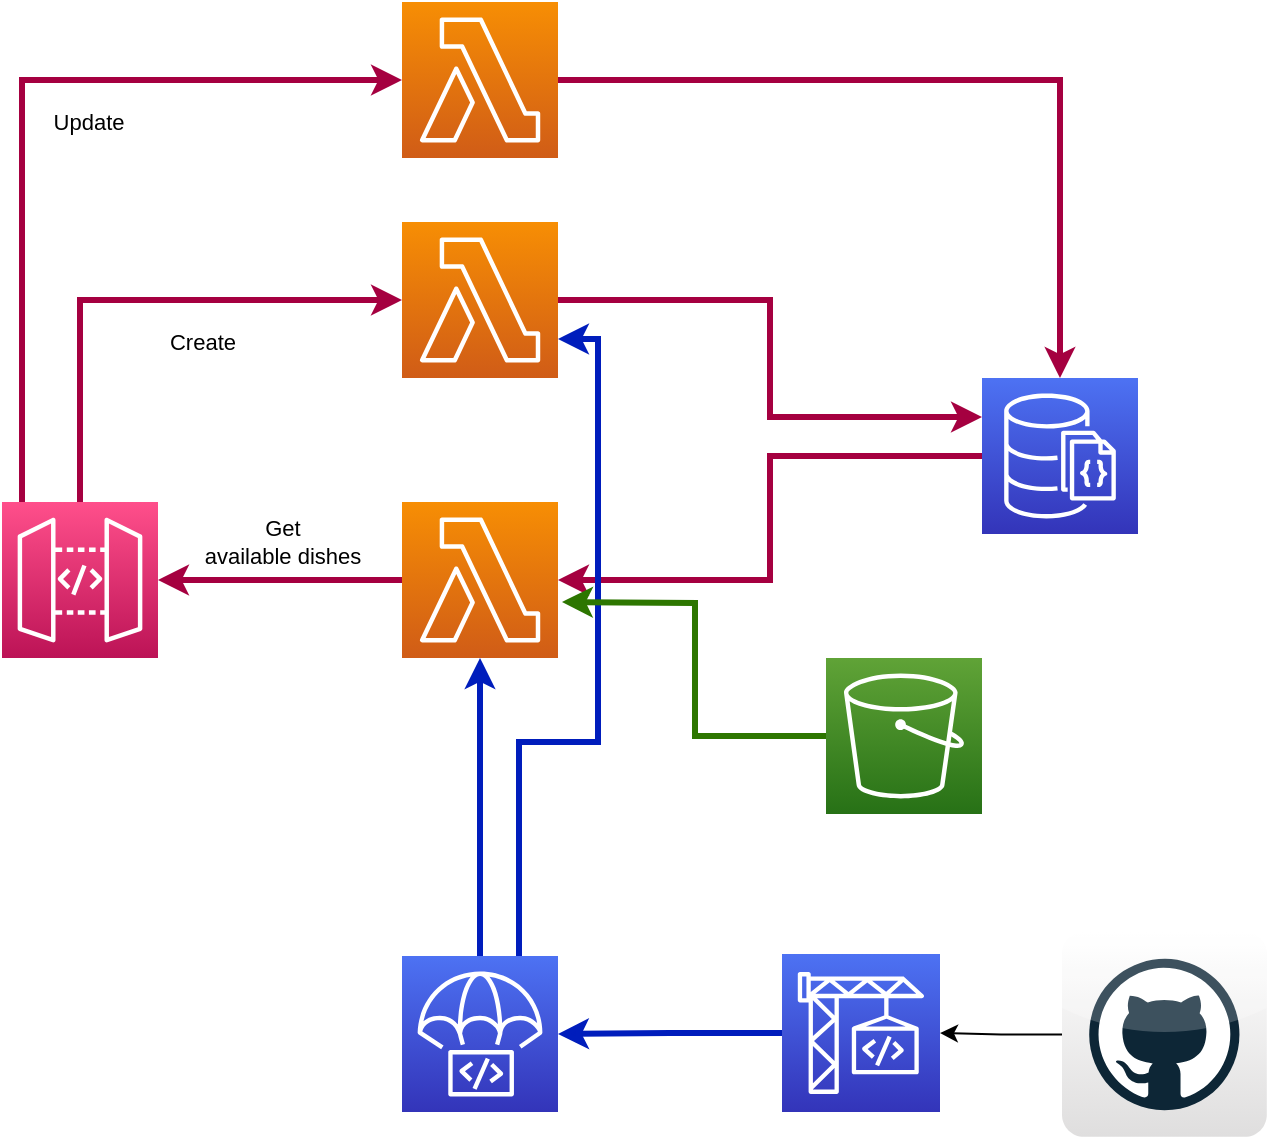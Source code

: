 <mxfile version="21.6.8" type="device">
  <diagram name="Page-1" id="_oYMEHkwRcWxlqFGqRjc">
    <mxGraphModel dx="1418" dy="820" grid="1" gridSize="10" guides="1" tooltips="1" connect="1" arrows="1" fold="1" page="1" pageScale="1" pageWidth="850" pageHeight="1100" math="0" shadow="0">
      <root>
        <mxCell id="0" />
        <mxCell id="1" parent="0" />
        <mxCell id="NsSEgxiAJ_vVk77BLgUb-2" value="Update" style="edgeStyle=orthogonalEdgeStyle;rounded=0;orthogonalLoop=1;jettySize=auto;html=1;entryX=0;entryY=0.5;entryDx=0;entryDy=0;entryPerimeter=0;fillColor=#d80073;strokeColor=#A50040;strokeWidth=3;" parent="1" target="NsSEgxiAJ_vVk77BLgUb-1" edge="1">
          <mxGeometry x="0.237" y="-21" relative="1" as="geometry">
            <mxPoint as="offset" />
            <mxPoint x="180" y="330" as="sourcePoint" />
            <mxPoint x="380" y="229" as="targetPoint" />
            <Array as="points">
              <mxPoint x="180" y="330" />
              <mxPoint x="180" y="109" />
            </Array>
          </mxGeometry>
        </mxCell>
        <mxCell id="Ii5D9ixMzTiKQ-LlKIW6-4" value="Get &lt;br&gt;available dishes" style="edgeStyle=orthogonalEdgeStyle;rounded=0;orthogonalLoop=1;jettySize=auto;html=1;exitX=1;exitY=0.5;exitDx=0;exitDy=0;exitPerimeter=0;entryX=0;entryY=0.5;entryDx=0;entryDy=0;entryPerimeter=0;startArrow=classic;startFill=1;endArrow=none;endFill=0;fillColor=#d80073;strokeColor=#A50040;strokeWidth=3;" parent="1" source="Ii5D9ixMzTiKQ-LlKIW6-2" target="Ii5D9ixMzTiKQ-LlKIW6-3" edge="1">
          <mxGeometry x="0.016" y="19" relative="1" as="geometry">
            <mxPoint as="offset" />
          </mxGeometry>
        </mxCell>
        <mxCell id="Ii5D9ixMzTiKQ-LlKIW6-9" value="Create" style="edgeStyle=orthogonalEdgeStyle;rounded=0;orthogonalLoop=1;jettySize=auto;html=1;exitX=0.5;exitY=0;exitDx=0;exitDy=0;exitPerimeter=0;entryX=0;entryY=0.5;entryDx=0;entryDy=0;entryPerimeter=0;fillColor=#d80073;strokeColor=#A50040;strokeWidth=3;" parent="1" source="Ii5D9ixMzTiKQ-LlKIW6-2" target="Ii5D9ixMzTiKQ-LlKIW6-7" edge="1">
          <mxGeometry x="0.237" y="-21" relative="1" as="geometry">
            <mxPoint as="offset" />
          </mxGeometry>
        </mxCell>
        <mxCell id="Ii5D9ixMzTiKQ-LlKIW6-6" style="edgeStyle=orthogonalEdgeStyle;rounded=0;orthogonalLoop=1;jettySize=auto;html=1;exitX=1;exitY=0.5;exitDx=0;exitDy=0;exitPerimeter=0;entryX=0;entryY=0.5;entryDx=0;entryDy=0;entryPerimeter=0;startArrow=classic;startFill=1;endArrow=none;endFill=0;fillColor=#d80073;strokeColor=#A50040;strokeWidth=3;" parent="1" source="Ii5D9ixMzTiKQ-LlKIW6-3" target="Ii5D9ixMzTiKQ-LlKIW6-5" edge="1">
          <mxGeometry relative="1" as="geometry" />
        </mxCell>
        <mxCell id="Ii5D9ixMzTiKQ-LlKIW6-2" value="" style="sketch=0;points=[[0,0,0],[0.25,0,0],[0.5,0,0],[0.75,0,0],[1,0,0],[0,1,0],[0.25,1,0],[0.5,1,0],[0.75,1,0],[1,1,0],[0,0.25,0],[0,0.5,0],[0,0.75,0],[1,0.25,0],[1,0.5,0],[1,0.75,0]];outlineConnect=0;fontColor=#232F3E;gradientColor=#FF4F8B;gradientDirection=north;fillColor=#BC1356;strokeColor=#ffffff;dashed=0;verticalLabelPosition=bottom;verticalAlign=top;align=center;html=1;fontSize=12;fontStyle=0;aspect=fixed;shape=mxgraph.aws4.resourceIcon;resIcon=mxgraph.aws4.api_gateway;" parent="1" vertex="1">
          <mxGeometry x="170" y="320" width="78" height="78" as="geometry" />
        </mxCell>
        <mxCell id="Ii5D9ixMzTiKQ-LlKIW6-3" value="" style="sketch=0;points=[[0,0,0],[0.25,0,0],[0.5,0,0],[0.75,0,0],[1,0,0],[0,1,0],[0.25,1,0],[0.5,1,0],[0.75,1,0],[1,1,0],[0,0.25,0],[0,0.5,0],[0,0.75,0],[1,0.25,0],[1,0.5,0],[1,0.75,0]];outlineConnect=0;fontColor=#232F3E;gradientColor=#F78E04;gradientDirection=north;fillColor=#D05C17;strokeColor=#ffffff;dashed=0;verticalLabelPosition=bottom;verticalAlign=top;align=center;html=1;fontSize=12;fontStyle=0;aspect=fixed;shape=mxgraph.aws4.resourceIcon;resIcon=mxgraph.aws4.lambda;" parent="1" vertex="1">
          <mxGeometry x="370" y="320" width="78" height="78" as="geometry" />
        </mxCell>
        <mxCell id="Ii5D9ixMzTiKQ-LlKIW6-5" value="" style="sketch=0;points=[[0,0,0],[0.25,0,0],[0.5,0,0],[0.75,0,0],[1,0,0],[0,1,0],[0.25,1,0],[0.5,1,0],[0.75,1,0],[1,1,0],[0,0.25,0],[0,0.5,0],[0,0.75,0],[1,0.25,0],[1,0.5,0],[1,0.75,0]];outlineConnect=0;fontColor=#232F3E;gradientColor=#4D72F3;gradientDirection=north;fillColor=#3334B9;strokeColor=#ffffff;dashed=0;verticalLabelPosition=bottom;verticalAlign=top;align=center;html=1;fontSize=12;fontStyle=0;aspect=fixed;shape=mxgraph.aws4.resourceIcon;resIcon=mxgraph.aws4.documentdb_with_mongodb_compatibility;" parent="1" vertex="1">
          <mxGeometry x="660" y="258" width="78" height="78" as="geometry" />
        </mxCell>
        <mxCell id="Ii5D9ixMzTiKQ-LlKIW6-8" style="edgeStyle=orthogonalEdgeStyle;rounded=0;orthogonalLoop=1;jettySize=auto;html=1;exitX=1;exitY=0.5;exitDx=0;exitDy=0;exitPerimeter=0;entryX=0;entryY=0.25;entryDx=0;entryDy=0;entryPerimeter=0;fillColor=#d80073;strokeColor=#A50040;strokeWidth=3;" parent="1" source="Ii5D9ixMzTiKQ-LlKIW6-7" target="Ii5D9ixMzTiKQ-LlKIW6-5" edge="1">
          <mxGeometry relative="1" as="geometry" />
        </mxCell>
        <mxCell id="Ii5D9ixMzTiKQ-LlKIW6-7" value="" style="sketch=0;points=[[0,0,0],[0.25,0,0],[0.5,0,0],[0.75,0,0],[1,0,0],[0,1,0],[0.25,1,0],[0.5,1,0],[0.75,1,0],[1,1,0],[0,0.25,0],[0,0.5,0],[0,0.75,0],[1,0.25,0],[1,0.5,0],[1,0.75,0]];outlineConnect=0;fontColor=#232F3E;gradientColor=#F78E04;gradientDirection=north;fillColor=#D05C17;strokeColor=#ffffff;dashed=0;verticalLabelPosition=bottom;verticalAlign=top;align=center;html=1;fontSize=12;fontStyle=0;aspect=fixed;shape=mxgraph.aws4.resourceIcon;resIcon=mxgraph.aws4.lambda;" parent="1" vertex="1">
          <mxGeometry x="370" y="180" width="78" height="78" as="geometry" />
        </mxCell>
        <mxCell id="Ii5D9ixMzTiKQ-LlKIW6-16" value="" style="edgeStyle=orthogonalEdgeStyle;rounded=0;orthogonalLoop=1;jettySize=auto;html=1;" parent="1" source="Ii5D9ixMzTiKQ-LlKIW6-14" target="Ii5D9ixMzTiKQ-LlKIW6-15" edge="1">
          <mxGeometry relative="1" as="geometry" />
        </mxCell>
        <mxCell id="Ii5D9ixMzTiKQ-LlKIW6-14" value="" style="dashed=0;outlineConnect=0;html=1;align=center;labelPosition=center;verticalLabelPosition=bottom;verticalAlign=top;shape=mxgraph.webicons.github;gradientColor=#DFDEDE" parent="1" vertex="1">
          <mxGeometry x="700" y="535" width="102.4" height="102.4" as="geometry" />
        </mxCell>
        <mxCell id="Ii5D9ixMzTiKQ-LlKIW6-18" value="" style="edgeStyle=orthogonalEdgeStyle;rounded=0;orthogonalLoop=1;jettySize=auto;html=1;fillColor=#0050ef;strokeColor=#001DBC;strokeWidth=3;" parent="1" source="Ii5D9ixMzTiKQ-LlKIW6-15" target="Ii5D9ixMzTiKQ-LlKIW6-17" edge="1">
          <mxGeometry relative="1" as="geometry" />
        </mxCell>
        <mxCell id="Ii5D9ixMzTiKQ-LlKIW6-15" value="" style="sketch=0;points=[[0,0,0],[0.25,0,0],[0.5,0,0],[0.75,0,0],[1,0,0],[0,1,0],[0.25,1,0],[0.5,1,0],[0.75,1,0],[1,1,0],[0,0.25,0],[0,0.5,0],[0,0.75,0],[1,0.25,0],[1,0.5,0],[1,0.75,0]];outlineConnect=0;fontColor=#232F3E;gradientColor=#4D72F3;gradientDirection=north;fillColor=#3334B9;strokeColor=#ffffff;dashed=0;verticalLabelPosition=bottom;verticalAlign=top;align=center;html=1;fontSize=12;fontStyle=0;aspect=fixed;shape=mxgraph.aws4.resourceIcon;resIcon=mxgraph.aws4.codebuild;" parent="1" vertex="1">
          <mxGeometry x="560" y="546" width="79" height="79" as="geometry" />
        </mxCell>
        <mxCell id="Ii5D9ixMzTiKQ-LlKIW6-19" value="" style="edgeStyle=orthogonalEdgeStyle;rounded=0;orthogonalLoop=1;jettySize=auto;html=1;entryX=0.5;entryY=1;entryDx=0;entryDy=0;entryPerimeter=0;fillColor=#0050ef;strokeColor=#001DBC;strokeWidth=3;" parent="1" source="Ii5D9ixMzTiKQ-LlKIW6-17" target="Ii5D9ixMzTiKQ-LlKIW6-3" edge="1">
          <mxGeometry relative="1" as="geometry">
            <mxPoint x="512.5" y="430" as="targetPoint" />
          </mxGeometry>
        </mxCell>
        <mxCell id="Ii5D9ixMzTiKQ-LlKIW6-21" style="edgeStyle=orthogonalEdgeStyle;rounded=0;orthogonalLoop=1;jettySize=auto;html=1;exitX=0.75;exitY=0;exitDx=0;exitDy=0;exitPerimeter=0;entryX=1;entryY=0.75;entryDx=0;entryDy=0;entryPerimeter=0;fillColor=#0050ef;strokeColor=#001DBC;strokeWidth=3;" parent="1" source="Ii5D9ixMzTiKQ-LlKIW6-17" target="Ii5D9ixMzTiKQ-LlKIW6-7" edge="1">
          <mxGeometry relative="1" as="geometry">
            <Array as="points">
              <mxPoint x="429" y="440" />
              <mxPoint x="468" y="440" />
              <mxPoint x="468" y="239" />
            </Array>
          </mxGeometry>
        </mxCell>
        <mxCell id="Ii5D9ixMzTiKQ-LlKIW6-17" value="" style="sketch=0;points=[[0,0,0],[0.25,0,0],[0.5,0,0],[0.75,0,0],[1,0,0],[0,1,0],[0.25,1,0],[0.5,1,0],[0.75,1,0],[1,1,0],[0,0.25,0],[0,0.5,0],[0,0.75,0],[1,0.25,0],[1,0.5,0],[1,0.75,0]];outlineConnect=0;fontColor=#232F3E;gradientColor=#4D72F3;gradientDirection=north;fillColor=#3334B9;strokeColor=#ffffff;dashed=0;verticalLabelPosition=bottom;verticalAlign=top;align=center;html=1;fontSize=12;fontStyle=0;aspect=fixed;shape=mxgraph.aws4.resourceIcon;resIcon=mxgraph.aws4.codedeploy;" parent="1" vertex="1">
          <mxGeometry x="370" y="547" width="78" height="78" as="geometry" />
        </mxCell>
        <mxCell id="Ii5D9ixMzTiKQ-LlKIW6-25" value="" style="sketch=0;points=[[0,0,0],[0.25,0,0],[0.5,0,0],[0.75,0,0],[1,0,0],[0,1,0],[0.25,1,0],[0.5,1,0],[0.75,1,0],[1,1,0],[0,0.25,0],[0,0.5,0],[0,0.75,0],[1,0.25,0],[1,0.5,0],[1,0.75,0]];outlineConnect=0;fontColor=#232F3E;gradientColor=#60A337;gradientDirection=north;fillColor=#277116;strokeColor=#ffffff;dashed=0;verticalLabelPosition=bottom;verticalAlign=top;align=center;html=1;fontSize=12;fontStyle=0;aspect=fixed;shape=mxgraph.aws4.resourceIcon;resIcon=mxgraph.aws4.s3;" parent="1" vertex="1">
          <mxGeometry x="582" y="398" width="78" height="78" as="geometry" />
        </mxCell>
        <mxCell id="Ii5D9ixMzTiKQ-LlKIW6-27" style="edgeStyle=orthogonalEdgeStyle;rounded=0;orthogonalLoop=1;jettySize=auto;html=1;entryX=0;entryY=0.5;entryDx=0;entryDy=0;entryPerimeter=0;startArrow=classic;startFill=1;endArrow=none;endFill=0;fillColor=#60a917;strokeColor=#2D7600;strokeWidth=3;" parent="1" target="Ii5D9ixMzTiKQ-LlKIW6-25" edge="1">
          <mxGeometry relative="1" as="geometry">
            <mxPoint x="450" y="370" as="sourcePoint" />
            <mxPoint x="670" y="307" as="targetPoint" />
          </mxGeometry>
        </mxCell>
        <mxCell id="NsSEgxiAJ_vVk77BLgUb-1" value="" style="sketch=0;points=[[0,0,0],[0.25,0,0],[0.5,0,0],[0.75,0,0],[1,0,0],[0,1,0],[0.25,1,0],[0.5,1,0],[0.75,1,0],[1,1,0],[0,0.25,0],[0,0.5,0],[0,0.75,0],[1,0.25,0],[1,0.5,0],[1,0.75,0]];outlineConnect=0;fontColor=#232F3E;gradientColor=#F78E04;gradientDirection=north;fillColor=#D05C17;strokeColor=#ffffff;dashed=0;verticalLabelPosition=bottom;verticalAlign=top;align=center;html=1;fontSize=12;fontStyle=0;aspect=fixed;shape=mxgraph.aws4.resourceIcon;resIcon=mxgraph.aws4.lambda;" parent="1" vertex="1">
          <mxGeometry x="370" y="70" width="78" height="78" as="geometry" />
        </mxCell>
        <mxCell id="NsSEgxiAJ_vVk77BLgUb-4" style="edgeStyle=orthogonalEdgeStyle;rounded=0;orthogonalLoop=1;jettySize=auto;html=1;entryX=0.5;entryY=0;entryDx=0;entryDy=0;entryPerimeter=0;fillColor=#d80073;strokeColor=#A50040;strokeWidth=3;" parent="1" source="NsSEgxiAJ_vVk77BLgUb-1" target="Ii5D9ixMzTiKQ-LlKIW6-5" edge="1">
          <mxGeometry relative="1" as="geometry">
            <mxPoint x="458" y="229" as="sourcePoint" />
            <mxPoint x="670" y="288" as="targetPoint" />
          </mxGeometry>
        </mxCell>
      </root>
    </mxGraphModel>
  </diagram>
</mxfile>
